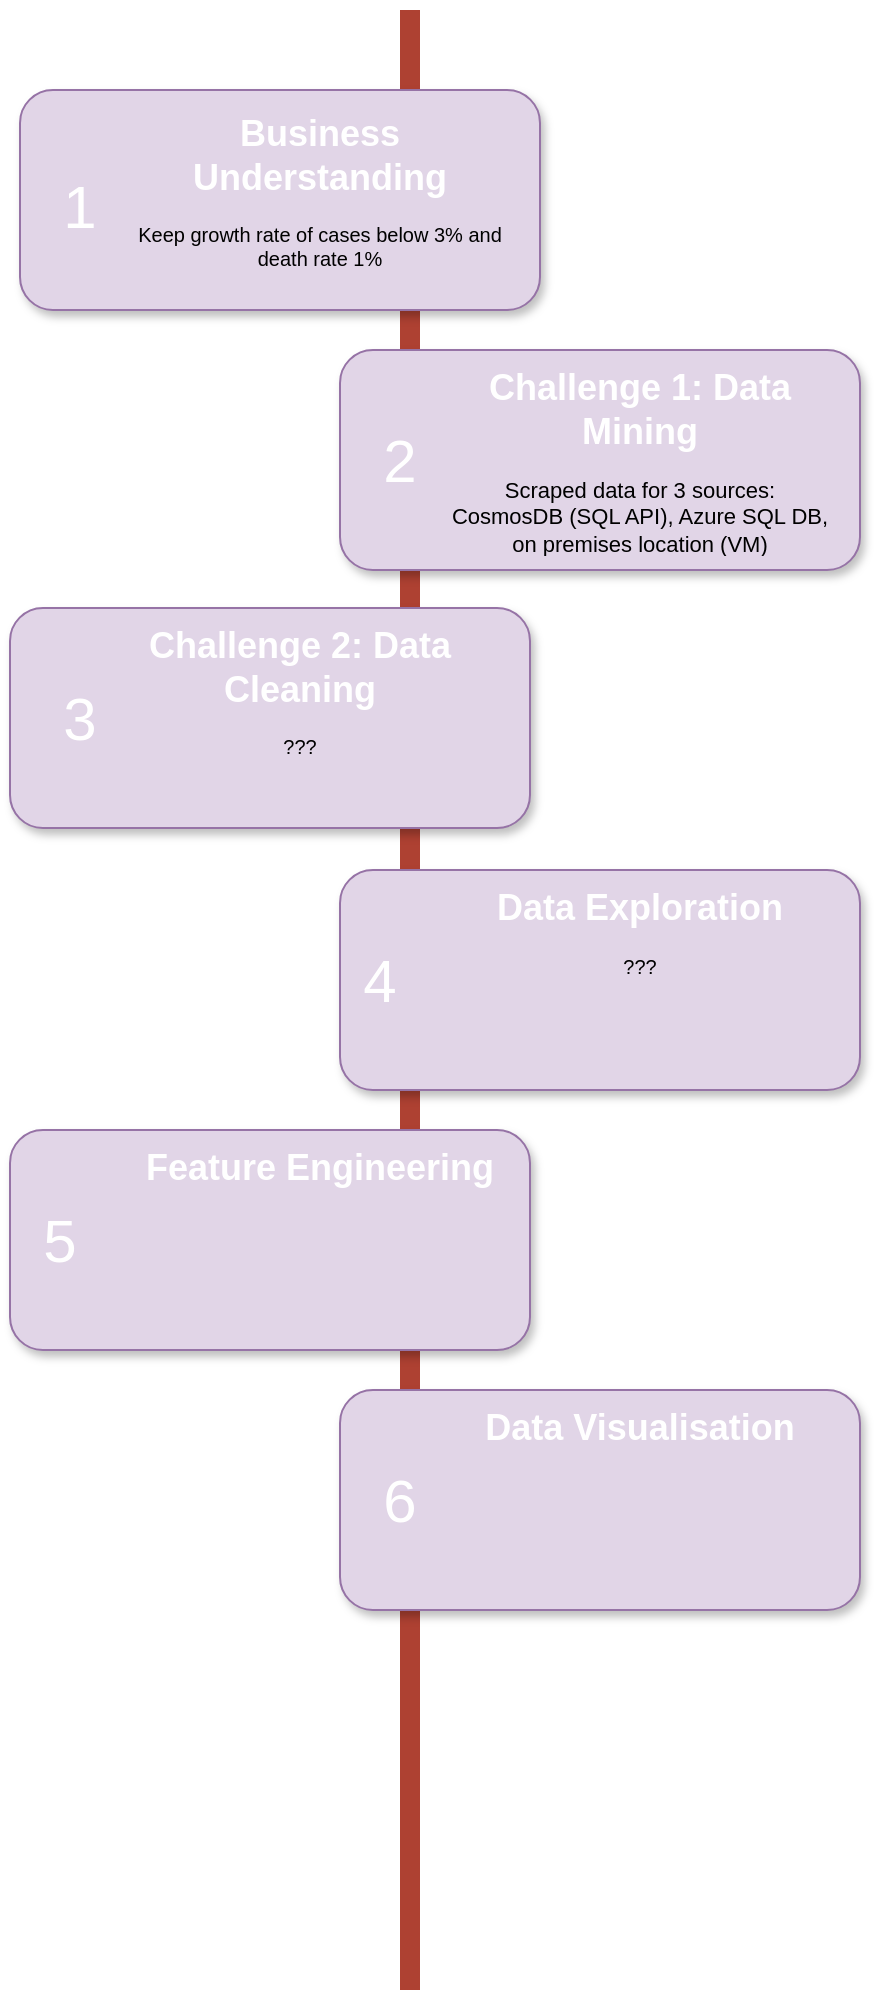<mxfile version="24.3.1" type="github">
  <diagram name="Page-1" id="fbcf5db9-b524-4cd4-e4f3-379dc89c3999">
    <mxGraphModel dx="954" dy="606" grid="1" gridSize="10" guides="1" tooltips="1" connect="1" arrows="1" fold="1" page="1" pageScale="1" pageWidth="850" pageHeight="1100" background="none" math="0" shadow="0">
      <root>
        <mxCell id="0" />
        <mxCell id="1" parent="0" />
        <mxCell id="2a0f93b5c73ef8e7-1" value="" style="line;strokeWidth=10;direction=south;html=1;fillColor=none;fontSize=13;fontColor=#000000;align=center;strokeColor=#AE4132;" parent="1" vertex="1">
          <mxGeometry x="360" y="70" width="10" height="990" as="geometry" />
        </mxCell>
        <mxCell id="2a0f93b5c73ef8e7-2" value="" style="rounded=1;whiteSpace=wrap;html=1;strokeColor=#9673a6;strokeWidth=1;fillColor=#e1d5e7;fontSize=13;align=center;gradientDirection=east;verticalAlign=top;shadow=1;" parent="1" vertex="1">
          <mxGeometry x="170" y="110" width="260" height="110" as="geometry" />
        </mxCell>
        <mxCell id="2a0f93b5c73ef8e7-3" value="1" style="text;html=1;strokeColor=none;fillColor=none;align=center;verticalAlign=middle;whiteSpace=wrap;fontSize=30;fontColor=#FFFFFF;" parent="1" vertex="1">
          <mxGeometry x="180" y="158" width="40" height="20" as="geometry" />
        </mxCell>
        <mxCell id="2a0f93b5c73ef8e7-7" value="3" style="text;html=1;strokeColor=none;fillColor=none;align=center;verticalAlign=middle;whiteSpace=wrap;fontSize=30;fontColor=#FFFFFF;" parent="1" vertex="1">
          <mxGeometry x="180" y="393" width="40" height="20" as="geometry" />
        </mxCell>
        <mxCell id="2a0f93b5c73ef8e7-18" value="&lt;h1&gt;Business Understanding&lt;/h1&gt;&lt;p&gt;&lt;font color=&quot;#000000&quot; style=&quot;font-size: 10px;&quot;&gt;Keep growth rate of cases below 3% and death rate 1%&lt;/font&gt;&lt;/p&gt;" style="text;html=1;spacing=5;spacingTop=-20;whiteSpace=wrap;overflow=hidden;strokeColor=none;strokeWidth=4;fillColor=none;gradientColor=#007FFF;fontSize=9;fontColor=#FFFFFF;align=center;" parent="1" vertex="1">
          <mxGeometry x="220" y="120" width="200" height="96" as="geometry" />
        </mxCell>
        <mxCell id="Lc_9l2WQWcF9mmmF4Egi-1" value="" style="rounded=1;whiteSpace=wrap;html=1;strokeColor=#9673a6;strokeWidth=1;fillColor=#e1d5e7;fontSize=13;align=center;gradientDirection=east;verticalAlign=top;shadow=1;" parent="1" vertex="1">
          <mxGeometry x="330" y="240" width="260" height="110" as="geometry" />
        </mxCell>
        <mxCell id="Lc_9l2WQWcF9mmmF4Egi-2" value="&lt;h1&gt;Challenge 1: Data Mining&lt;/h1&gt;&lt;div style=&quot;font-size: 11px;&quot;&gt;&lt;font color=&quot;#000000&quot;&gt;Scraped data for 3 sources: CosmosDB (SQL API), Azure SQL DB, on premises location (VM)&lt;/font&gt;&lt;/div&gt;" style="text;html=1;spacing=5;spacingTop=-20;whiteSpace=wrap;overflow=hidden;strokeColor=none;strokeWidth=4;fillColor=none;gradientColor=#007FFF;fontSize=9;fontColor=#FFFFFF;align=center;" parent="1" vertex="1">
          <mxGeometry x="380" y="247" width="200" height="96" as="geometry" />
        </mxCell>
        <mxCell id="Lc_9l2WQWcF9mmmF4Egi-4" value="2" style="text;html=1;strokeColor=none;fillColor=none;align=center;verticalAlign=middle;whiteSpace=wrap;fontSize=30;fontColor=#FFFFFF;" parent="1" vertex="1">
          <mxGeometry x="340" y="285" width="40" height="20" as="geometry" />
        </mxCell>
        <mxCell id="iZFclC1bjJzbx7MHWxVN-1" value="" style="rounded=1;whiteSpace=wrap;html=1;strokeColor=#9673a6;strokeWidth=1;fillColor=#e1d5e7;fontSize=13;align=center;gradientDirection=east;verticalAlign=top;shadow=1;" parent="1" vertex="1">
          <mxGeometry x="165" y="369" width="260" height="110" as="geometry" />
        </mxCell>
        <mxCell id="iZFclC1bjJzbx7MHWxVN-2" value="&lt;h1&gt;Challenge 2: Data Cleaning&lt;/h1&gt;&lt;p&gt;&lt;font color=&quot;#000000&quot; style=&quot;font-size: 10px;&quot;&gt;???&lt;/font&gt;&lt;/p&gt;" style="text;html=1;spacing=5;spacingTop=-20;whiteSpace=wrap;overflow=hidden;strokeColor=none;strokeWidth=4;fillColor=none;gradientColor=#007FFF;fontSize=9;fontColor=#FFFFFF;align=center;" parent="1" vertex="1">
          <mxGeometry x="210" y="376" width="200" height="96" as="geometry" />
        </mxCell>
        <mxCell id="iZFclC1bjJzbx7MHWxVN-3" value="3" style="text;html=1;strokeColor=none;fillColor=none;align=center;verticalAlign=middle;whiteSpace=wrap;fontSize=30;fontColor=#FFFFFF;" parent="1" vertex="1">
          <mxGeometry x="180" y="414" width="40" height="20" as="geometry" />
        </mxCell>
        <mxCell id="iZFclC1bjJzbx7MHWxVN-4" value="" style="rounded=1;whiteSpace=wrap;html=1;strokeColor=#9673a6;strokeWidth=1;fillColor=#e1d5e7;fontSize=13;align=center;gradientDirection=east;verticalAlign=top;shadow=1;" parent="1" vertex="1">
          <mxGeometry x="330" y="500" width="260" height="110" as="geometry" />
        </mxCell>
        <mxCell id="iZFclC1bjJzbx7MHWxVN-5" value="" style="rounded=1;whiteSpace=wrap;html=1;strokeColor=#9673a6;strokeWidth=1;fillColor=#e1d5e7;fontSize=13;align=center;gradientDirection=east;verticalAlign=top;shadow=1;" parent="1" vertex="1">
          <mxGeometry x="165" y="630" width="260" height="110" as="geometry" />
        </mxCell>
        <mxCell id="iZFclC1bjJzbx7MHWxVN-6" value="" style="rounded=1;whiteSpace=wrap;html=1;strokeColor=#9673a6;strokeWidth=1;fillColor=#e1d5e7;fontSize=13;align=center;gradientDirection=east;verticalAlign=top;shadow=1;" parent="1" vertex="1">
          <mxGeometry x="330" y="760" width="260" height="110" as="geometry" />
        </mxCell>
        <mxCell id="iZFclC1bjJzbx7MHWxVN-8" value="&lt;h1&gt;Data Exploration&lt;/h1&gt;&lt;p&gt;&lt;font color=&quot;#000000&quot; style=&quot;font-size: 10px;&quot;&gt;???&lt;/font&gt;&lt;/p&gt;" style="text;html=1;spacing=5;spacingTop=-20;whiteSpace=wrap;overflow=hidden;strokeColor=none;strokeWidth=4;fillColor=none;gradientColor=#007FFF;fontSize=9;fontColor=#FFFFFF;align=center;" parent="1" vertex="1">
          <mxGeometry x="380" y="507" width="200" height="96" as="geometry" />
        </mxCell>
        <mxCell id="iZFclC1bjJzbx7MHWxVN-9" value="4" style="text;html=1;strokeColor=none;fillColor=none;align=center;verticalAlign=middle;whiteSpace=wrap;fontSize=30;fontColor=#FFFFFF;" parent="1" vertex="1">
          <mxGeometry x="330" y="545" width="40" height="20" as="geometry" />
        </mxCell>
        <mxCell id="iZFclC1bjJzbx7MHWxVN-10" value="5" style="text;html=1;strokeColor=none;fillColor=none;align=center;verticalAlign=middle;whiteSpace=wrap;fontSize=30;fontColor=#FFFFFF;" parent="1" vertex="1">
          <mxGeometry x="170" y="675" width="40" height="20" as="geometry" />
        </mxCell>
        <mxCell id="iZFclC1bjJzbx7MHWxVN-11" value="&lt;h1&gt;Feature Engineering&lt;/h1&gt;" style="text;html=1;spacing=5;spacingTop=-20;whiteSpace=wrap;overflow=hidden;strokeColor=none;strokeWidth=4;fillColor=none;gradientColor=#007FFF;fontSize=9;fontColor=#FFFFFF;align=center;" parent="1" vertex="1">
          <mxGeometry x="220" y="637" width="200" height="96" as="geometry" />
        </mxCell>
        <mxCell id="iZFclC1bjJzbx7MHWxVN-12" value="&lt;h1&gt;Data Visualisation&lt;/h1&gt;" style="text;html=1;spacing=5;spacingTop=-20;whiteSpace=wrap;overflow=hidden;strokeColor=none;strokeWidth=4;fillColor=none;gradientColor=#007FFF;fontSize=9;fontColor=#FFFFFF;align=center;" parent="1" vertex="1">
          <mxGeometry x="380" y="767" width="200" height="96" as="geometry" />
        </mxCell>
        <mxCell id="iZFclC1bjJzbx7MHWxVN-13" value="6" style="text;html=1;strokeColor=none;fillColor=none;align=center;verticalAlign=middle;whiteSpace=wrap;fontSize=30;fontColor=#FFFFFF;" parent="1" vertex="1">
          <mxGeometry x="340" y="805" width="40" height="20" as="geometry" />
        </mxCell>
      </root>
    </mxGraphModel>
  </diagram>
</mxfile>
